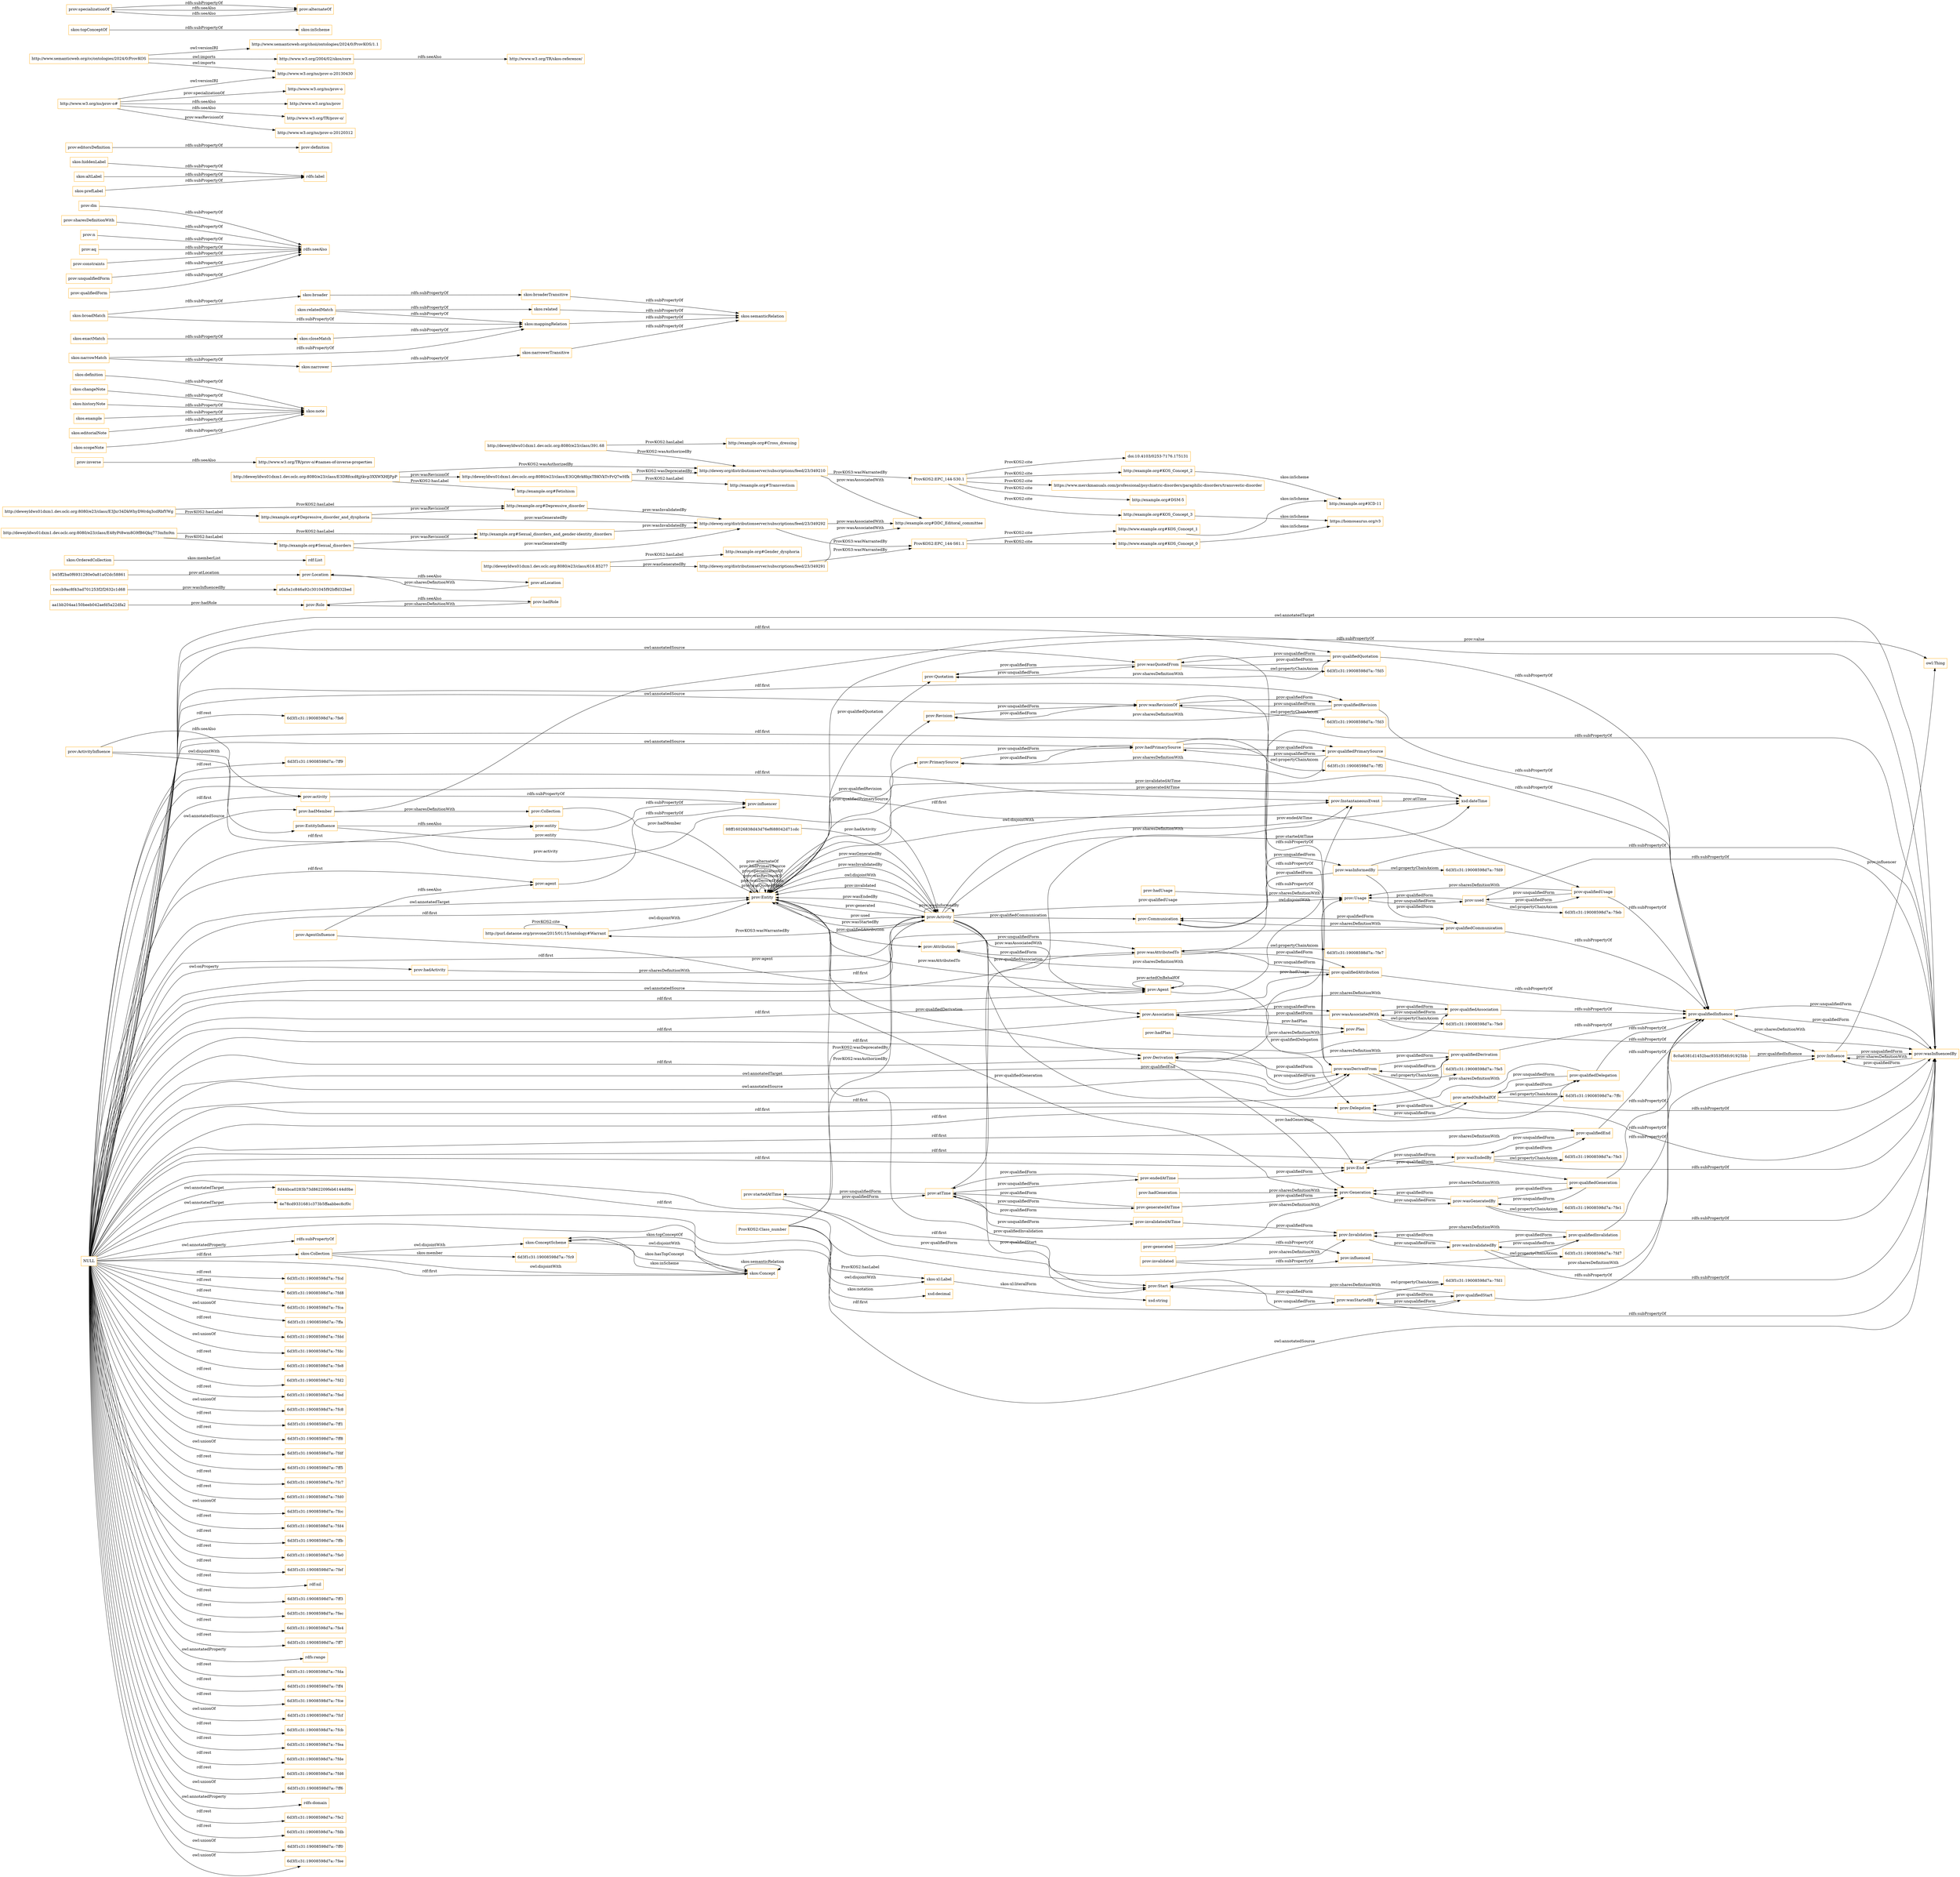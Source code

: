 digraph ar2dtool_diagram { 
rankdir=LR;
size="1501"
node [shape = rectangle, color="orange"]; "http://purl.dataone.org/provone/2015/01/15/ontology#Warrant" "prov:Agent" "prov:Entity" "skos-xl:Label" "prov:Activity" "ProvKOS2:Class_number" "prov:Influence" "8c0a6381d1452bac9353f56fc91925bb" "prov:End" "prov:Derivation" "prov:Role" "aa1bb204aa150beeb042aefd5a22dfa2" "prov:Quotation" "1eccb9ac8f43ad701253f2f2632c1d68" "prov:Collection" "prov:InstantaneousEvent" "prov:Delegation" "prov:Invalidation" "prov:Usage" "8d44bca0283b73d862209feb6144d0be" "prov:Attribution" "prov:PrimarySource" "owl:Thing" "prov:ActivityInfluence" "98ff16026838d43d76ef688042d71cdc" "prov:Revision" "prov:Communication" "prov:Association" "prov:Start" "a6a5a1c846a92c301045f92bffd32bed" "4e78cd9331681c373b5ffaabbec8cf0c" "prov:Plan" "prov:EntityInfluence" "b45ff2ba0f6931280e0a81a02dc58861" "prov:Location" "prov:AgentInfluence" "prov:Generation" "6d3f1c31:19008598d7a:-7fc9" "skos:OrderedCollection" "skos:Collection" "skos:ConceptScheme" "skos:Concept" ; /*classes style*/
	"prov:qualifiedQuotation" -> "prov:wasQuotedFrom" [ label = "prov:unqualifiedForm" ];
	"prov:qualifiedQuotation" -> "prov:Quotation" [ label = "prov:sharesDefinitionWith" ];
	"prov:qualifiedQuotation" -> "prov:qualifiedInfluence" [ label = "rdfs:subPropertyOf" ];
	"http://dewey.org/distributionserver/subscriptions/feed/23/349291" -> "http://example.org#DDC_Editoral_committee" [ label = "prov:wasAssociatedWith" ];
	"http://dewey.org/distributionserver/subscriptions/feed/23/349291" -> "ProvKOS2:EPC_144-S61.1" [ label = "ProvKOS3:wasWarrantedBy" ];
	"prov:inverse" -> "http://www.w3.org/TR/prov-o/#names-of-inverse-properties" [ label = "rdfs:seeAlso" ];
	"prov:atLocation" -> "prov:Location" [ label = "prov:sharesDefinitionWith" ];
	"skos:definition" -> "skos:note" [ label = "rdfs:subPropertyOf" ];
	"prov:Invalidation" -> "prov:wasInvalidatedBy" [ label = "prov:unqualifiedForm" ];
	"prov:Quotation" -> "prov:wasQuotedFrom" [ label = "prov:unqualifiedForm" ];
	"skos:relatedMatch" -> "skos:related" [ label = "rdfs:subPropertyOf" ];
	"skos:relatedMatch" -> "skos:mappingRelation" [ label = "rdfs:subPropertyOf" ];
	"http://deweyldws01dxm1.dev.oclc.org:8080/e23/class/E3Jxr34DkWhyDWrdq3cdRbfYWg" -> "http://example.org#Depressive_disorder_and_dysphoria" [ label = "ProvKOS2:hasLabel" ];
	"http://deweyldws01dxm1.dev.oclc.org:8080/e23/class/E3Jxr34DkWhyDWrdq3cdRbfYWg" -> "http://example.org#Depressive_disorder" [ label = "ProvKOS2:hasLabel" ];
	"prov:Location" -> "prov:atLocation" [ label = "rdfs:seeAlso" ];
	"prov:Communication" -> "prov:wasInformedBy" [ label = "prov:unqualifiedForm" ];
	"skos:changeNote" -> "skos:note" [ label = "rdfs:subPropertyOf" ];
	"prov:dm" -> "rdfs:seeAlso" [ label = "rdfs:subPropertyOf" ];
	"http://example.org#KOS_Concept_3" -> "https://homosaurus.org/v3" [ label = "skos:inScheme" ];
	"prov:ActivityInfluence" -> "prov:activity" [ label = "rdfs:seeAlso" ];
	"prov:ActivityInfluence" -> "prov:EntityInfluence" [ label = "owl:disjointWith" ];
	"prov:qualifiedDelegation" -> "prov:Delegation" [ label = "prov:sharesDefinitionWith" ];
	"prov:qualifiedDelegation" -> "prov:actedOnBehalfOf" [ label = "prov:unqualifiedForm" ];
	"prov:qualifiedDelegation" -> "prov:qualifiedInfluence" [ label = "rdfs:subPropertyOf" ];
	"prov:entity" -> "prov:influencer" [ label = "rdfs:subPropertyOf" ];
	"prov:used" -> "6d3f1c31:19008598d7a:-7feb" [ label = "owl:propertyChainAxiom" ];
	"prov:used" -> "prov:wasInfluencedBy" [ label = "rdfs:subPropertyOf" ];
	"prov:used" -> "prov:Usage" [ label = "prov:qualifiedForm" ];
	"prov:used" -> "prov:qualifiedUsage" [ label = "prov:qualifiedForm" ];
	"prov:qualifiedStart" -> "prov:Start" [ label = "prov:sharesDefinitionWith" ];
	"prov:qualifiedStart" -> "prov:wasStartedBy" [ label = "prov:unqualifiedForm" ];
	"prov:qualifiedStart" -> "prov:qualifiedInfluence" [ label = "rdfs:subPropertyOf" ];
	"prov:actedOnBehalfOf" -> "prov:qualifiedDelegation" [ label = "prov:qualifiedForm" ];
	"prov:actedOnBehalfOf" -> "6d3f1c31:19008598d7a:-7ffc" [ label = "owl:propertyChainAxiom" ];
	"prov:actedOnBehalfOf" -> "prov:Delegation" [ label = "prov:qualifiedForm" ];
	"prov:actedOnBehalfOf" -> "prov:wasInfluencedBy" [ label = "rdfs:subPropertyOf" ];
	"prov:qualifiedAssociation" -> "prov:Association" [ label = "prov:sharesDefinitionWith" ];
	"prov:qualifiedAssociation" -> "prov:wasAssociatedWith" [ label = "prov:unqualifiedForm" ];
	"prov:qualifiedAssociation" -> "prov:qualifiedInfluence" [ label = "rdfs:subPropertyOf" ];
	"skos:hiddenLabel" -> "rdfs:label" [ label = "rdfs:subPropertyOf" ];
	"prov:qualifiedCommunication" -> "prov:Communication" [ label = "prov:sharesDefinitionWith" ];
	"prov:qualifiedCommunication" -> "prov:Communication" [ label = "prov:qualifiedForm" ];
	"prov:qualifiedCommunication" -> "prov:qualifiedInfluence" [ label = "rdfs:subPropertyOf" ];
	"skos:related" -> "skos:semanticRelation" [ label = "rdfs:subPropertyOf" ];
	"prov:wasRevisionOf" -> "prov:Revision" [ label = "prov:qualifiedForm" ];
	"prov:wasRevisionOf" -> "6d3f1c31:19008598d7a:-7fd3" [ label = "owl:propertyChainAxiom" ];
	"prov:wasRevisionOf" -> "prov:qualifiedRevision" [ label = "prov:qualifiedForm" ];
	"prov:wasRevisionOf" -> "prov:wasDerivedFrom" [ label = "rdfs:subPropertyOf" ];
	"ProvKOS2:EPC_144-S30.1" -> "https://www.merckmanuals.com/professional/psychiatric-disorders/paraphilic-disorders/transvestic-disorder" [ label = "ProvKOS2:cite" ];
	"ProvKOS2:EPC_144-S30.1" -> "http://example.org#KOS_Concept_3" [ label = "ProvKOS2:cite" ];
	"ProvKOS2:EPC_144-S30.1" -> "http://example.org#KOS_Concept_2" [ label = "ProvKOS2:cite" ];
	"ProvKOS2:EPC_144-S30.1" -> "http://example.org#DSM-5" [ label = "ProvKOS2:cite" ];
	"ProvKOS2:EPC_144-S30.1" -> "doi:10.4103/0253-7176.175131" [ label = "ProvKOS2:cite" ];
	"prov:editorsDefinition" -> "prov:definition" [ label = "rdfs:subPropertyOf" ];
	"prov:wasDerivedFrom" -> "6d3f1c31:19008598d7a:-7fe5" [ label = "owl:propertyChainAxiom" ];
	"prov:wasDerivedFrom" -> "prov:Derivation" [ label = "prov:qualifiedForm" ];
	"prov:wasDerivedFrom" -> "prov:qualifiedDerivation" [ label = "prov:qualifiedForm" ];
	"prov:wasDerivedFrom" -> "prov:wasInfluencedBy" [ label = "rdfs:subPropertyOf" ];
	"prov:wasEndedBy" -> "prov:qualifiedEnd" [ label = "prov:qualifiedForm" ];
	"prov:wasEndedBy" -> "6d3f1c31:19008598d7a:-7fe3" [ label = "owl:propertyChainAxiom" ];
	"prov:wasEndedBy" -> "prov:End" [ label = "prov:qualifiedForm" ];
	"prov:wasEndedBy" -> "prov:wasInfluencedBy" [ label = "rdfs:subPropertyOf" ];
	"prov:PrimarySource" -> "prov:hadPrimarySource" [ label = "prov:unqualifiedForm" ];
	"skos:ConceptScheme" -> "skos:Concept" [ label = "owl:disjointWith" ];
	"http://example.org#KOS_Concept_2" -> "http://example.org#ICD-11" [ label = "skos:inScheme" ];
	"prov:wasAttributedTo" -> "prov:Attribution" [ label = "prov:qualifiedForm" ];
	"prov:wasAttributedTo" -> "prov:wasInfluencedBy" [ label = "rdfs:subPropertyOf" ];
	"prov:wasAttributedTo" -> "6d3f1c31:19008598d7a:-7fe7" [ label = "owl:propertyChainAxiom" ];
	"prov:wasAttributedTo" -> "prov:qualifiedAttribution" [ label = "prov:qualifiedForm" ];
	"prov:Role" -> "prov:hadRole" [ label = "rdfs:seeAlso" ];
	"prov:Attribution" -> "prov:wasAttributedTo" [ label = "prov:unqualifiedForm" ];
	"skos:altLabel" -> "rdfs:label" [ label = "rdfs:subPropertyOf" ];
	"prov:hadPrimarySource" -> "prov:PrimarySource" [ label = "prov:qualifiedForm" ];
	"prov:hadPrimarySource" -> "prov:qualifiedPrimarySource" [ label = "prov:qualifiedForm" ];
	"prov:hadPrimarySource" -> "6d3f1c31:19008598d7a:-7ff2" [ label = "owl:propertyChainAxiom" ];
	"prov:hadPrimarySource" -> "prov:wasDerivedFrom" [ label = "rdfs:subPropertyOf" ];
	"prov:qualifiedPrimarySource" -> "prov:qualifiedInfluence" [ label = "rdfs:subPropertyOf" ];
	"prov:qualifiedPrimarySource" -> "prov:PrimarySource" [ label = "prov:sharesDefinitionWith" ];
	"prov:qualifiedPrimarySource" -> "prov:hadPrimarySource" [ label = "prov:unqualifiedForm" ];
	"prov:invalidated" -> "prov:influenced" [ label = "rdfs:subPropertyOf" ];
	"prov:invalidated" -> "prov:Invalidation" [ label = "prov:sharesDefinitionWith" ];
	"prov:generated" -> "prov:Generation" [ label = "prov:sharesDefinitionWith" ];
	"prov:generated" -> "prov:influenced" [ label = "rdfs:subPropertyOf" ];
	"skos:narrower" -> "skos:narrowerTransitive" [ label = "rdfs:subPropertyOf" ];
	"prov:Delegation" -> "prov:actedOnBehalfOf" [ label = "prov:unqualifiedForm" ];
	"skos:broaderTransitive" -> "skos:semanticRelation" [ label = "rdfs:subPropertyOf" ];
	"skos:broader" -> "skos:broaderTransitive" [ label = "rdfs:subPropertyOf" ];
	"prov:Derivation" -> "prov:wasDerivedFrom" [ label = "prov:unqualifiedForm" ];
	"prov:Association" -> "prov:wasAssociatedWith" [ label = "prov:unqualifiedForm" ];
	"prov:qualifiedDerivation" -> "prov:wasDerivedFrom" [ label = "prov:unqualifiedForm" ];
	"prov:qualifiedDerivation" -> "prov:qualifiedInfluence" [ label = "rdfs:subPropertyOf" ];
	"prov:qualifiedDerivation" -> "prov:Derivation" [ label = "prov:sharesDefinitionWith" ];
	"prov:End" -> "prov:wasEndedBy" [ label = "prov:unqualifiedForm" ];
	"skos:historyNote" -> "skos:note" [ label = "rdfs:subPropertyOf" ];
	"prov:wasInfluencedBy" -> "prov:Influence" [ label = "prov:sharesDefinitionWith" ];
	"prov:wasInfluencedBy" -> "prov:Influence" [ label = "prov:qualifiedForm" ];
	"prov:wasInfluencedBy" -> "prov:qualifiedInfluence" [ label = "prov:qualifiedForm" ];
	"http://www.example.org#KOS_Concept_1" -> "http://example.org#ICD-11" [ label = "skos:inScheme" ];
	"http://deweyldws01dxm1.dev.oclc.org:8080/e23/class/391.68" -> "http://dewey.org/distributionserver/subscriptions/feed/23/349210" [ label = "ProvKOS2:wasAuthorizedBy" ];
	"http://deweyldws01dxm1.dev.oclc.org:8080/e23/class/391.68" -> "http://example.org#Cross_dressing" [ label = "ProvKOS2:hasLabel" ];
	"prov:hadPlan" -> "prov:Plan" [ label = "prov:sharesDefinitionWith" ];
	"prov:Usage" -> "prov:used" [ label = "prov:unqualifiedForm" ];
	"skos:broadMatch" -> "skos:broader" [ label = "rdfs:subPropertyOf" ];
	"skos:broadMatch" -> "skos:mappingRelation" [ label = "rdfs:subPropertyOf" ];
	"http://www.w3.org/2004/02/skos/core" -> "http://www.w3.org/TR/skos-reference/" [ label = "rdfs:seeAlso" ];
	"prov:hadUsage" -> "prov:Usage" [ label = "prov:sharesDefinitionWith" ];
	"prov:hadMember" -> "prov:Collection" [ label = "prov:sharesDefinitionWith" ];
	"prov:hadMember" -> "prov:wasInfluencedBy" [ label = "rdfs:subPropertyOf" ];
	"prov:Agent" -> "prov:InstantaneousEvent" [ label = "owl:disjointWith" ];
	"http://example.org#Depressive_disorder_and_dysphoria" -> "http://example.org#Depressive_disorder" [ label = "prov:wasRevisionOf" ];
	"http://example.org#Depressive_disorder_and_dysphoria" -> "http://dewey.org/distributionserver/subscriptions/feed/23/349292" [ label = "prov:wasGeneratedBy" ];
	"prov:agent" -> "prov:influencer" [ label = "rdfs:subPropertyOf" ];
	"prov:hadGeneration" -> "prov:Generation" [ label = "prov:sharesDefinitionWith" ];
	"prov:Start" -> "prov:wasStartedBy" [ label = "prov:unqualifiedForm" ];
	"prov:Revision" -> "prov:wasRevisionOf" [ label = "prov:unqualifiedForm" ];
	"prov:qualifiedGeneration" -> "prov:wasGeneratedBy" [ label = "prov:unqualifiedForm" ];
	"prov:qualifiedGeneration" -> "prov:qualifiedInfluence" [ label = "rdfs:subPropertyOf" ];
	"prov:qualifiedGeneration" -> "prov:Generation" [ label = "prov:sharesDefinitionWith" ];
	"skos:narrowerTransitive" -> "skos:semanticRelation" [ label = "rdfs:subPropertyOf" ];
	"NULL" -> "6d3f1c31:19008598d7a:-7fcd" [ label = "rdf:rest" ];
	"NULL" -> "prov:Start" [ label = "rdf:first" ];
	"NULL" -> "prov:qualifiedRevision" [ label = "rdf:first" ];
	"NULL" -> "6d3f1c31:19008598d7a:-7fd8" [ label = "rdf:rest" ];
	"NULL" -> "6d3f1c31:19008598d7a:-7fca" [ label = "rdf:rest" ];
	"NULL" -> "prov:qualifiedStart" [ label = "rdf:first" ];
	"NULL" -> "6d3f1c31:19008598d7a:-7ffa" [ label = "owl:unionOf" ];
	"NULL" -> "skos:Concept" [ label = "rdf:first" ];
	"NULL" -> "6d3f1c31:19008598d7a:-7fdd" [ label = "rdf:rest" ];
	"NULL" -> "6d3f1c31:19008598d7a:-7fdc" [ label = "owl:unionOf" ];
	"NULL" -> "prov:wasInfluencedBy" [ label = "owl:annotatedTarget" ];
	"NULL" -> "6d3f1c31:19008598d7a:-7fe8" [ label = "rdf:rest" ];
	"NULL" -> "6d3f1c31:19008598d7a:-7fd2" [ label = "rdf:rest" ];
	"NULL" -> "prov:hadMember" [ label = "owl:annotatedSource" ];
	"NULL" -> "prov:Derivation" [ label = "rdf:first" ];
	"NULL" -> "prov:qualifiedAssociation" [ label = "rdf:first" ];
	"NULL" -> "6d3f1c31:19008598d7a:-7fed" [ label = "rdf:rest" ];
	"NULL" -> "6d3f1c31:19008598d7a:-7fc8" [ label = "owl:unionOf" ];
	"NULL" -> "6d3f1c31:19008598d7a:-7ff1" [ label = "rdf:rest" ];
	"NULL" -> "6d3f1c31:19008598d7a:-7ff8" [ label = "rdf:rest" ];
	"NULL" -> "6d3f1c31:19008598d7a:-7fdf" [ label = "owl:unionOf" ];
	"NULL" -> "prov:wasDerivedFrom" [ label = "owl:annotatedSource" ];
	"NULL" -> "6d3f1c31:19008598d7a:-7ff5" [ label = "rdf:rest" ];
	"NULL" -> "6d3f1c31:19008598d7a:-7fc7" [ label = "rdf:rest" ];
	"NULL" -> "prov:wasInfluencedBy" [ label = "owl:annotatedSource" ];
	"NULL" -> "prov:qualifiedCommunication" [ label = "rdf:first" ];
	"NULL" -> "prov:wasDerivedFrom" [ label = "owl:annotatedTarget" ];
	"NULL" -> "prov:qualifiedPrimarySource" [ label = "rdf:first" ];
	"NULL" -> "6d3f1c31:19008598d7a:-7fd0" [ label = "rdf:rest" ];
	"NULL" -> "6d3f1c31:19008598d7a:-7fcc" [ label = "owl:unionOf" ];
	"NULL" -> "prov:wasAttributedTo" [ label = "owl:annotatedSource" ];
	"NULL" -> "prov:Entity" [ label = "rdf:first" ];
	"NULL" -> "8d44bca0283b73d862209feb6144d0be" [ label = "owl:annotatedTarget" ];
	"NULL" -> "6d3f1c31:19008598d7a:-7fd4" [ label = "rdf:rest" ];
	"NULL" -> "6d3f1c31:19008598d7a:-7ffb" [ label = "rdf:rest" ];
	"NULL" -> "prov:entity" [ label = "rdf:first" ];
	"NULL" -> "prov:qualifiedUsage" [ label = "rdf:first" ];
	"NULL" -> "6d3f1c31:19008598d7a:-7fe0" [ label = "rdf:rest" ];
	"NULL" -> "6d3f1c31:19008598d7a:-7fef" [ label = "rdf:rest" ];
	"NULL" -> "prov:Delegation" [ label = "rdf:first" ];
	"NULL" -> "prov:Entity" [ label = "owl:annotatedTarget" ];
	"NULL" -> "prov:wasQuotedFrom" [ label = "owl:annotatedSource" ];
	"NULL" -> "rdf:nil" [ label = "rdf:rest" ];
	"NULL" -> "6d3f1c31:19008598d7a:-7ff3" [ label = "rdf:rest" ];
	"NULL" -> "6d3f1c31:19008598d7a:-7fec" [ label = "rdf:rest" ];
	"NULL" -> "prov:qualifiedInvalidation" [ label = "rdf:first" ];
	"NULL" -> "6d3f1c31:19008598d7a:-7fe4" [ label = "rdf:rest" ];
	"NULL" -> "prov:agent" [ label = "rdf:first" ];
	"NULL" -> "prov:qualifiedEnd" [ label = "rdf:first" ];
	"NULL" -> "6d3f1c31:19008598d7a:-7ff7" [ label = "rdf:rest" ];
	"NULL" -> "rdfs:range" [ label = "owl:annotatedProperty" ];
	"NULL" -> "prov:Activity" [ label = "rdf:first" ];
	"NULL" -> "prov:End" [ label = "rdf:first" ];
	"NULL" -> "prov:Association" [ label = "rdf:first" ];
	"NULL" -> "6d3f1c31:19008598d7a:-7fda" [ label = "rdf:rest" ];
	"NULL" -> "4e78cd9331681c373b5ffaabbec8cf0c" [ label = "owl:annotatedTarget" ];
	"NULL" -> "prov:activity" [ label = "rdf:first" ];
	"NULL" -> "6d3f1c31:19008598d7a:-7ff4" [ label = "rdf:rest" ];
	"NULL" -> "6d3f1c31:19008598d7a:-7fce" [ label = "rdf:rest" ];
	"NULL" -> "prov:InstantaneousEvent" [ label = "rdf:first" ];
	"NULL" -> "6d3f1c31:19008598d7a:-7fcf" [ label = "owl:unionOf" ];
	"NULL" -> "prov:qualifiedDelegation" [ label = "rdf:first" ];
	"NULL" -> "6d3f1c31:19008598d7a:-7fcb" [ label = "rdf:rest" ];
	"NULL" -> "6d3f1c31:19008598d7a:-7fea" [ label = "rdf:rest" ];
	"NULL" -> "prov:qualifiedDerivation" [ label = "rdf:first" ];
	"NULL" -> "prov:qualifiedGeneration" [ label = "rdf:first" ];
	"NULL" -> "6d3f1c31:19008598d7a:-7fde" [ label = "rdf:rest" ];
	"NULL" -> "6d3f1c31:19008598d7a:-7fd6" [ label = "rdf:rest" ];
	"NULL" -> "prov:wasRevisionOf" [ label = "owl:annotatedSource" ];
	"NULL" -> "prov:qualifiedAttribution" [ label = "rdf:first" ];
	"NULL" -> "6d3f1c31:19008598d7a:-7ff6" [ label = "owl:unionOf" ];
	"NULL" -> "rdfs:domain" [ label = "owl:annotatedProperty" ];
	"NULL" -> "6d3f1c31:19008598d7a:-7fe2" [ label = "rdf:rest" ];
	"NULL" -> "prov:hadActivity" [ label = "owl:onProperty" ];
	"NULL" -> "prov:hadPrimarySource" [ label = "owl:annotatedSource" ];
	"NULL" -> "6d3f1c31:19008598d7a:-7fdb" [ label = "rdf:rest" ];
	"NULL" -> "6d3f1c31:19008598d7a:-7ff0" [ label = "owl:unionOf" ];
	"NULL" -> "6d3f1c31:19008598d7a:-7fee" [ label = "owl:unionOf" ];
	"NULL" -> "6d3f1c31:19008598d7a:-7fe6" [ label = "rdf:rest" ];
	"NULL" -> "6d3f1c31:19008598d7a:-7ff9" [ label = "rdf:rest" ];
	"NULL" -> "rdfs:subPropertyOf" [ label = "owl:annotatedProperty" ];
	"NULL" -> "prov:Agent" [ label = "rdf:first" ];
	"NULL" -> "skos:Collection" [ label = "rdf:first" ];
	"NULL" -> "prov:qualifiedQuotation" [ label = "rdf:first" ];
	"prov:EntityInfluence" -> "prov:entity" [ label = "rdfs:seeAlso" ];
	"prov:influenced" -> "prov:Influence" [ label = "prov:sharesDefinitionWith" ];
	"skos:prefLabel" -> "rdfs:label" [ label = "rdfs:subPropertyOf" ];
	"http://www.example.org#KOS_Concept_0" -> "https://homosaurus.org/v3" [ label = "skos:inScheme" ];
	"prov:hadActivity" -> "prov:Activity" [ label = "prov:sharesDefinitionWith" ];
	"skos:narrowMatch" -> "skos:narrower" [ label = "rdfs:subPropertyOf" ];
	"skos:narrowMatch" -> "skos:mappingRelation" [ label = "rdfs:subPropertyOf" ];
	"http://purl.dataone.org/provone/2015/01/15/ontology#Warrant" -> "prov:Entity" [ label = "owl:disjointWith" ];
	"http://example.org#Depressive_disorder" -> "http://dewey.org/distributionserver/subscriptions/feed/23/349292" [ label = "prov:wasInvalidatedBy" ];
	"skos:example" -> "skos:note" [ label = "rdfs:subPropertyOf" ];
	"prov:sharesDefinitionWith" -> "rdfs:seeAlso" [ label = "rdfs:subPropertyOf" ];
	"prov:wasAssociatedWith" -> "prov:Association" [ label = "prov:qualifiedForm" ];
	"prov:wasAssociatedWith" -> "prov:wasInfluencedBy" [ label = "rdfs:subPropertyOf" ];
	"prov:wasAssociatedWith" -> "prov:qualifiedAssociation" [ label = "prov:qualifiedForm" ];
	"prov:wasAssociatedWith" -> "6d3f1c31:19008598d7a:-7fe9" [ label = "owl:propertyChainAxiom" ];
	"prov:qualifiedInvalidation" -> "prov:Invalidation" [ label = "prov:sharesDefinitionWith" ];
	"prov:qualifiedInvalidation" -> "prov:wasInvalidatedBy" [ label = "prov:unqualifiedForm" ];
	"prov:qualifiedInvalidation" -> "prov:qualifiedInfluence" [ label = "rdfs:subPropertyOf" ];
	"prov:startedAtTime" -> "prov:Start" [ label = "prov:qualifiedForm" ];
	"prov:startedAtTime" -> "prov:atTime" [ label = "prov:qualifiedForm" ];
	"http://example.org#Sexual_disorders" -> "http://example.org#Sexual_disorders_and_gender-identity_disorders" [ label = "prov:wasRevisionOf" ];
	"http://example.org#Sexual_disorders" -> "http://dewey.org/distributionserver/subscriptions/feed/23/349292" [ label = "prov:wasGeneratedBy" ];
	"http://deweyldws01dxm1.dev.oclc.org:8080/e23/class/E3DRfcxd8jjtkvp3XXWXHfjPpP" -> "http://deweyldws01dxm1.dev.oclc.org:8080/e23/class/E3GQ8rk8bjxTBKVkTvPrQ7wHfk" [ label = "prov:wasRevisionOf" ];
	"http://deweyldws01dxm1.dev.oclc.org:8080/e23/class/E3DRfcxd8jjtkvp3XXWXHfjPpP" -> "http://dewey.org/distributionserver/subscriptions/feed/23/349210" [ label = "ProvKOS2:wasAuthorizedBy" ];
	"http://deweyldws01dxm1.dev.oclc.org:8080/e23/class/E3DRfcxd8jjtkvp3XXWXHfjPpP" -> "http://example.org#Fetishism" [ label = "ProvKOS2:hasLabel" ];
	"prov:endedAtTime" -> "prov:End" [ label = "prov:qualifiedForm" ];
	"prov:endedAtTime" -> "prov:atTime" [ label = "prov:qualifiedForm" ];
	"http://deweyldws01dxm1.dev.oclc.org:8080/e23/class/616.85277" -> "http://dewey.org/distributionserver/subscriptions/feed/23/349291" [ label = "prov:wasGeneratedBy" ];
	"http://deweyldws01dxm1.dev.oclc.org:8080/e23/class/616.85277" -> "http://example.org#Gender_dysphoria" [ label = "ProvKOS2:hasLabel" ];
	"http://www.semanticweb.org/cc/ontologies/2024/0/ProvKOS" -> "http://www.w3.org/ns/prov-o-20130430" [ label = "owl:imports" ];
	"http://www.semanticweb.org/cc/ontologies/2024/0/ProvKOS" -> "http://www.w3.org/2004/02/skos/core" [ label = "owl:imports" ];
	"http://www.semanticweb.org/cc/ontologies/2024/0/ProvKOS" -> "http://www.semanticweb.org/choii/ontologies/2024/0/ProvKOS/1.1" [ label = "owl:versionIRI" ];
	"prov:AgentInfluence" -> "prov:agent" [ label = "rdfs:seeAlso" ];
	"prov:hadRole" -> "prov:Role" [ label = "prov:sharesDefinitionWith" ];
	"prov:activity" -> "prov:influencer" [ label = "rdfs:subPropertyOf" ];
	"prov:qualifiedInfluence" -> "prov:wasInfluencedBy" [ label = "prov:unqualifiedForm" ];
	"prov:qualifiedInfluence" -> "prov:Influence" [ label = "prov:sharesDefinitionWith" ];
	"prov:wasQuotedFrom" -> "prov:wasDerivedFrom" [ label = "rdfs:subPropertyOf" ];
	"prov:wasQuotedFrom" -> "6d3f1c31:19008598d7a:-7fd5" [ label = "owl:propertyChainAxiom" ];
	"prov:wasQuotedFrom" -> "prov:qualifiedQuotation" [ label = "prov:qualifiedForm" ];
	"prov:wasQuotedFrom" -> "prov:Quotation" [ label = "prov:qualifiedForm" ];
	"prov:n" -> "rdfs:seeAlso" [ label = "rdfs:subPropertyOf" ];
	"http://example.org#Sexual_disorders_and_gender-identity_disorders" -> "http://dewey.org/distributionserver/subscriptions/feed/23/349292" [ label = "prov:wasInvalidatedBy" ];
	"prov:wasInformedBy" -> "6d3f1c31:19008598d7a:-7fd9" [ label = "owl:propertyChainAxiom" ];
	"prov:wasInformedBy" -> "prov:wasInfluencedBy" [ label = "rdfs:subPropertyOf" ];
	"prov:wasInformedBy" -> "prov:qualifiedCommunication" [ label = "prov:qualifiedForm" ];
	"prov:wasInformedBy" -> "prov:Communication" [ label = "prov:qualifiedForm" ];
	"prov:aq" -> "rdfs:seeAlso" [ label = "rdfs:subPropertyOf" ];
	"http://deweyldws01dxm1.dev.oclc.org:8080/e23/class/E48yPt8wm8G9fB6Qkq773mfm9m" -> "http://example.org#Sexual_disorders_and_gender-identity_disorders" [ label = "ProvKOS2:hasLabel" ];
	"http://deweyldws01dxm1.dev.oclc.org:8080/e23/class/E48yPt8wm8G9fB6Qkq773mfm9m" -> "http://example.org#Sexual_disorders" [ label = "ProvKOS2:hasLabel" ];
	"prov:atTime" -> "prov:invalidatedAtTime" [ label = "prov:unqualifiedForm" ];
	"prov:atTime" -> "prov:startedAtTime" [ label = "prov:unqualifiedForm" ];
	"prov:atTime" -> "prov:generatedAtTime" [ label = "prov:unqualifiedForm" ];
	"prov:atTime" -> "prov:endedAtTime" [ label = "prov:unqualifiedForm" ];
	"prov:atTime" -> "prov:InstantaneousEvent" [ label = "prov:sharesDefinitionWith" ];
	"prov:constraints" -> "rdfs:seeAlso" [ label = "rdfs:subPropertyOf" ];
	"http://www.w3.org/ns/prov-o#" -> "http://www.w3.org/ns/prov-o-20120312" [ label = "prov:wasRevisionOf" ];
	"http://www.w3.org/ns/prov-o#" -> "http://www.w3.org/ns/prov-o" [ label = "prov:specializationOf" ];
	"http://www.w3.org/ns/prov-o#" -> "http://www.w3.org/ns/prov-o-20130430" [ label = "owl:versionIRI" ];
	"http://www.w3.org/ns/prov-o#" -> "http://www.w3.org/ns/prov" [ label = "rdfs:seeAlso" ];
	"http://www.w3.org/ns/prov-o#" -> "http://www.w3.org/TR/prov-o/" [ label = "rdfs:seeAlso" ];
	"prov:qualifiedEnd" -> "prov:qualifiedInfluence" [ label = "rdfs:subPropertyOf" ];
	"prov:qualifiedEnd" -> "prov:wasEndedBy" [ label = "prov:unqualifiedForm" ];
	"prov:qualifiedEnd" -> "prov:End" [ label = "prov:sharesDefinitionWith" ];
	"prov:qualifiedUsage" -> "prov:qualifiedInfluence" [ label = "rdfs:subPropertyOf" ];
	"prov:qualifiedUsage" -> "prov:Usage" [ label = "prov:sharesDefinitionWith" ];
	"prov:qualifiedUsage" -> "prov:used" [ label = "prov:unqualifiedForm" ];
	"prov:Influence" -> "prov:wasInfluencedBy" [ label = "prov:unqualifiedForm" ];
	"skos:mappingRelation" -> "skos:semanticRelation" [ label = "rdfs:subPropertyOf" ];
	"skos:topConceptOf" -> "skos:inScheme" [ label = "rdfs:subPropertyOf" ];
	"prov:wasStartedBy" -> "prov:qualifiedStart" [ label = "prov:qualifiedForm" ];
	"prov:wasStartedBy" -> "prov:wasInfluencedBy" [ label = "rdfs:subPropertyOf" ];
	"prov:wasStartedBy" -> "6d3f1c31:19008598d7a:-7fd1" [ label = "owl:propertyChainAxiom" ];
	"prov:wasStartedBy" -> "prov:Start" [ label = "prov:qualifiedForm" ];
	"prov:Generation" -> "prov:wasGeneratedBy" [ label = "prov:unqualifiedForm" ];
	"prov:qualifiedAttribution" -> "prov:qualifiedInfluence" [ label = "rdfs:subPropertyOf" ];
	"prov:qualifiedAttribution" -> "prov:wasAttributedTo" [ label = "prov:unqualifiedForm" ];
	"prov:qualifiedAttribution" -> "prov:Attribution" [ label = "prov:sharesDefinitionWith" ];
	"skos:Collection" -> "skos:ConceptScheme" [ label = "owl:disjointWith" ];
	"skos:Collection" -> "skos:Concept" [ label = "owl:disjointWith" ];
	"ProvKOS2:EPC_144-S61.1" -> "http://www.example.org#KOS_Concept_1" [ label = "ProvKOS2:cite" ];
	"ProvKOS2:EPC_144-S61.1" -> "http://www.example.org#KOS_Concept_0" [ label = "ProvKOS2:cite" ];
	"http://dewey.org/distributionserver/subscriptions/feed/23/349210" -> "http://example.org#DDC_Editoral_committee" [ label = "prov:wasAssociatedWith" ];
	"http://dewey.org/distributionserver/subscriptions/feed/23/349210" -> "ProvKOS2:EPC_144-S30.1" [ label = "ProvKOS3:wasWarrantedBy" ];
	"prov:invalidatedAtTime" -> "prov:atTime" [ label = "prov:qualifiedForm" ];
	"prov:invalidatedAtTime" -> "prov:Invalidation" [ label = "prov:qualifiedForm" ];
	"prov:Entity" -> "prov:InstantaneousEvent" [ label = "owl:disjointWith" ];
	"prov:wasGeneratedBy" -> "prov:wasInfluencedBy" [ label = "rdfs:subPropertyOf" ];
	"prov:wasGeneratedBy" -> "prov:Generation" [ label = "prov:qualifiedForm" ];
	"prov:wasGeneratedBy" -> "prov:qualifiedGeneration" [ label = "prov:qualifiedForm" ];
	"prov:wasGeneratedBy" -> "6d3f1c31:19008598d7a:-7fe1" [ label = "owl:propertyChainAxiom" ];
	"skos:exactMatch" -> "skos:closeMatch" [ label = "rdfs:subPropertyOf" ];
	"prov:specializationOf" -> "prov:alternateOf" [ label = "rdfs:subPropertyOf" ];
	"prov:specializationOf" -> "prov:alternateOf" [ label = "rdfs:seeAlso" ];
	"http://dewey.org/distributionserver/subscriptions/feed/23/349292" -> "http://example.org#DDC_Editoral_committee" [ label = "prov:wasAssociatedWith" ];
	"http://dewey.org/distributionserver/subscriptions/feed/23/349292" -> "ProvKOS2:EPC_144-S61.1" [ label = "ProvKOS3:wasWarrantedBy" ];
	"prov:unqualifiedForm" -> "rdfs:seeAlso" [ label = "rdfs:subPropertyOf" ];
	"prov:wasInvalidatedBy" -> "prov:wasInfluencedBy" [ label = "rdfs:subPropertyOf" ];
	"prov:wasInvalidatedBy" -> "prov:qualifiedInvalidation" [ label = "prov:qualifiedForm" ];
	"prov:wasInvalidatedBy" -> "6d3f1c31:19008598d7a:-7fd7" [ label = "owl:propertyChainAxiom" ];
	"prov:wasInvalidatedBy" -> "prov:Invalidation" [ label = "prov:qualifiedForm" ];
	"skos:editorialNote" -> "skos:note" [ label = "rdfs:subPropertyOf" ];
	"http://deweyldws01dxm1.dev.oclc.org:8080/e23/class/E3GQ8rk8bjxTBKVkTvPrQ7wHfk" -> "http://dewey.org/distributionserver/subscriptions/feed/23/349210" [ label = "ProvKOS2:wasDeprecatedBy" ];
	"http://deweyldws01dxm1.dev.oclc.org:8080/e23/class/E3GQ8rk8bjxTBKVkTvPrQ7wHfk" -> "http://example.org#Transvestism" [ label = "ProvKOS2:hasLabel" ];
	"skos:closeMatch" -> "skos:mappingRelation" [ label = "rdfs:subPropertyOf" ];
	"prov:qualifiedForm" -> "rdfs:seeAlso" [ label = "rdfs:subPropertyOf" ];
	"prov:qualifiedRevision" -> "prov:qualifiedInfluence" [ label = "rdfs:subPropertyOf" ];
	"prov:qualifiedRevision" -> "prov:wasRevisionOf" [ label = "prov:unqualifiedForm" ];
	"prov:qualifiedRevision" -> "prov:Revision" [ label = "prov:sharesDefinitionWith" ];
	"prov:Activity" -> "prov:Entity" [ label = "owl:disjointWith" ];
	"ProvKOS2:Class_number" -> "skos-xl:Label" [ label = "owl:disjointWith" ];
	"prov:generatedAtTime" -> "prov:atTime" [ label = "prov:qualifiedForm" ];
	"prov:generatedAtTime" -> "prov:Generation" [ label = "prov:qualifiedForm" ];
	"skos:scopeNote" -> "skos:note" [ label = "rdfs:subPropertyOf" ];
	"prov:alternateOf" -> "prov:specializationOf" [ label = "rdfs:seeAlso" ];
	"prov:Activity" -> "prov:Agent" [ label = "prov:wasAssociatedWith" ];
	"prov:Activity" -> "prov:Association" [ label = "prov:qualifiedAssociation" ];
	"prov:Association" -> "prov:Plan" [ label = "prov:hadPlan" ];
	"prov:Entity" -> "prov:Invalidation" [ label = "prov:qualifiedInvalidation" ];
	"1eccb9ac8f43ad701253f2f2632c1d68" -> "a6a5a1c846a92c301045f92bffd32bed" [ label = "prov:wasInfluencedBy" ];
	"prov:Activity" -> "prov:Usage" [ label = "prov:qualifiedUsage" ];
	"prov:Activity" -> "prov:Activity" [ label = "prov:wasInformedBy" ];
	"prov:Activity" -> "prov:Entity" [ label = "prov:invalidated" ];
	"prov:Derivation" -> "prov:Usage" [ label = "prov:hadUsage" ];
	"skos:Concept" -> "skos:ConceptScheme" [ label = "skos:inScheme" ];
	"prov:Activity" -> "xsd:dateTime" [ label = "prov:startedAtTime" ];
	"skos:OrderedCollection" -> "rdf:List" [ label = "skos:memberList" ];
	"prov:Entity" -> "prov:Entity" [ label = "prov:wasQuotedFrom" ];
	"prov:Activity" -> "prov:Communication" [ label = "prov:qualifiedCommunication" ];
	"prov:Agent" -> "prov:Agent" [ label = "prov:actedOnBehalfOf" ];
	"prov:Derivation" -> "prov:Generation" [ label = "prov:hadGeneration" ];
	"ProvKOS2:Class_number" -> "prov:Activity" [ label = "ProvKOS2:wasDeprecatedBy" ];
	"prov:Agent" -> "prov:Delegation" [ label = "prov:qualifiedDelegation" ];
	"ProvKOS2:Class_number" -> "skos-xl:Label" [ label = "ProvKOS2:hasLabel" ];
	"prov:Entity" -> "prov:Activity" [ label = "prov:wasGeneratedBy" ];
	"prov:Activity" -> "prov:End" [ label = "prov:qualifiedEnd" ];
	"prov:Activity" -> "prov:Entity" [ label = "prov:wasEndedBy" ];
	"prov:Entity" -> "prov:Entity" [ label = "prov:wasDerivedFrom" ];
	"8c0a6381d1452bac9353f56fc91925bb" -> "prov:Influence" [ label = "prov:qualifiedInfluence" ];
	"prov:Activity" -> "http://purl.dataone.org/provone/2015/01/15/ontology#Warrant" [ label = "ProvKOS3:wasWarrantedBy" ];
	"prov:Entity" -> "xsd:dateTime" [ label = "prov:invalidatedAtTime" ];
	"prov:Entity" -> "prov:Entity" [ label = "prov:wasRevisionOf" ];
	"ProvKOS2:Class_number" -> "prov:Activity" [ label = "ProvKOS2:wasAuthorizedBy" ];
	"skos:Concept" -> "skos:Concept" [ label = "skos:semanticRelation" ];
	"prov:Entity" -> "prov:Agent" [ label = "prov:wasAttributedTo" ];
	"prov:EntityInfluence" -> "prov:Entity" [ label = "prov:entity" ];
	"prov:Entity" -> "prov:PrimarySource" [ label = "prov:qualifiedPrimarySource" ];
	"98ff16026838d43d76ef688042d71cdc" -> "prov:Activity" [ label = "prov:hadActivity" ];
	"aa1bb204aa150beeb042aefd5a22dfa2" -> "prov:Role" [ label = "prov:hadRole" ];
	"prov:Entity" -> "xsd:dateTime" [ label = "prov:generatedAtTime" ];
	"prov:Entity" -> "prov:Revision" [ label = "prov:qualifiedRevision" ];
	"prov:Entity" -> "prov:Attribution" [ label = "prov:qualifiedAttribution" ];
	"skos:ConceptScheme" -> "skos:Concept" [ label = "skos:hasTopConcept" ];
	"http://purl.dataone.org/provone/2015/01/15/ontology#Warrant" -> "http://purl.dataone.org/provone/2015/01/15/ontology#Warrant" [ label = "ProvKOS2:cite" ];
	"prov:Activity" -> "prov:Entity" [ label = "prov:generated" ];
	"prov:Entity" -> "prov:Derivation" [ label = "prov:qualifiedDerivation" ];
	"prov:Entity" -> "prov:Quotation" [ label = "prov:qualifiedQuotation" ];
	"prov:Entity" -> "prov:Entity" [ label = "prov:specializationOf" ];
	"skos-xl:Label" -> "xsd:string" [ label = "skos-xl:literalForm" ];
	"ProvKOS2:Class_number" -> "xsd:decimal" [ label = "skos:notation" ];
	"prov:Activity" -> "xsd:dateTime" [ label = "prov:endedAtTime" ];
	"skos:Concept" -> "skos:ConceptScheme" [ label = "skos:topConceptOf" ];
	"prov:Influence" -> "owl:Thing" [ label = "prov:influencer" ];
	"skos:Collection" -> "6d3f1c31:19008598d7a:-7fc9" [ label = "skos:member" ];
	"prov:Activity" -> "prov:Start" [ label = "prov:qualifiedStart" ];
	"prov:InstantaneousEvent" -> "xsd:dateTime" [ label = "prov:atTime" ];
	"prov:Entity" -> "owl:Thing" [ label = "prov:value" ];
	"prov:ActivityInfluence" -> "prov:Activity" [ label = "prov:activity" ];
	"b45ff2ba0f6931280e0a81a02dc58861" -> "prov:Location" [ label = "prov:atLocation" ];
	"prov:Collection" -> "prov:Entity" [ label = "prov:hadMember" ];
	"prov:Activity" -> "prov:Entity" [ label = "prov:used" ];
	"prov:Entity" -> "prov:Generation" [ label = "prov:qualifiedGeneration" ];
	"prov:Entity" -> "prov:Entity" [ label = "prov:hadPrimarySource" ];
	"prov:Entity" -> "prov:Entity" [ label = "prov:alternateOf" ];
	"prov:Activity" -> "prov:Entity" [ label = "prov:wasStartedBy" ];
	"prov:AgentInfluence" -> "prov:Agent" [ label = "prov:agent" ];
	"prov:Entity" -> "prov:Activity" [ label = "prov:wasInvalidatedBy" ];

}

